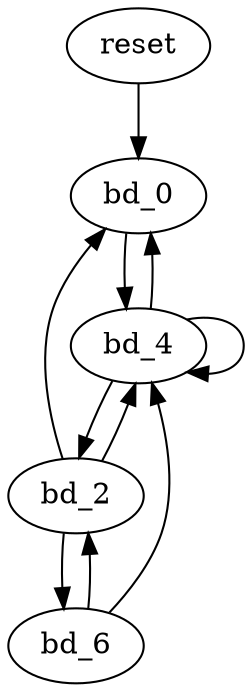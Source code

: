 
digraph G {

    reset;

    reset -> bd_0;
    
    bd_0;

    bd_0 -> bd_4;

    bd_2;
    
    bd_2 -> bd_0;
    bd_2 -> bd_4;
    bd_2 -> bd_6;
    
    bd_4;

    bd_4 -> bd_0;
    bd_4 -> bd_2;
    bd_4 -> bd_4;

    bd_6;

    bd_6 -> bd_2;
    bd_6 -> bd_4;

}
